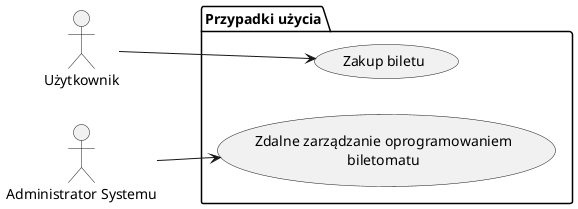 @startuml
left to right direction

actor "Użytkownik" as User
actor "Administrator Systemu" as Admin

package "Przypadki użycia" {
    usecase "Zakup biletu" as UC_Bilet
    usecase "Zdalne zarządzanie oprogramowaniem\nbiletomatu" as UC_Zarządzanie
}

User --> UC_Bilet
Admin --> UC_Zarządzanie

@enduml

